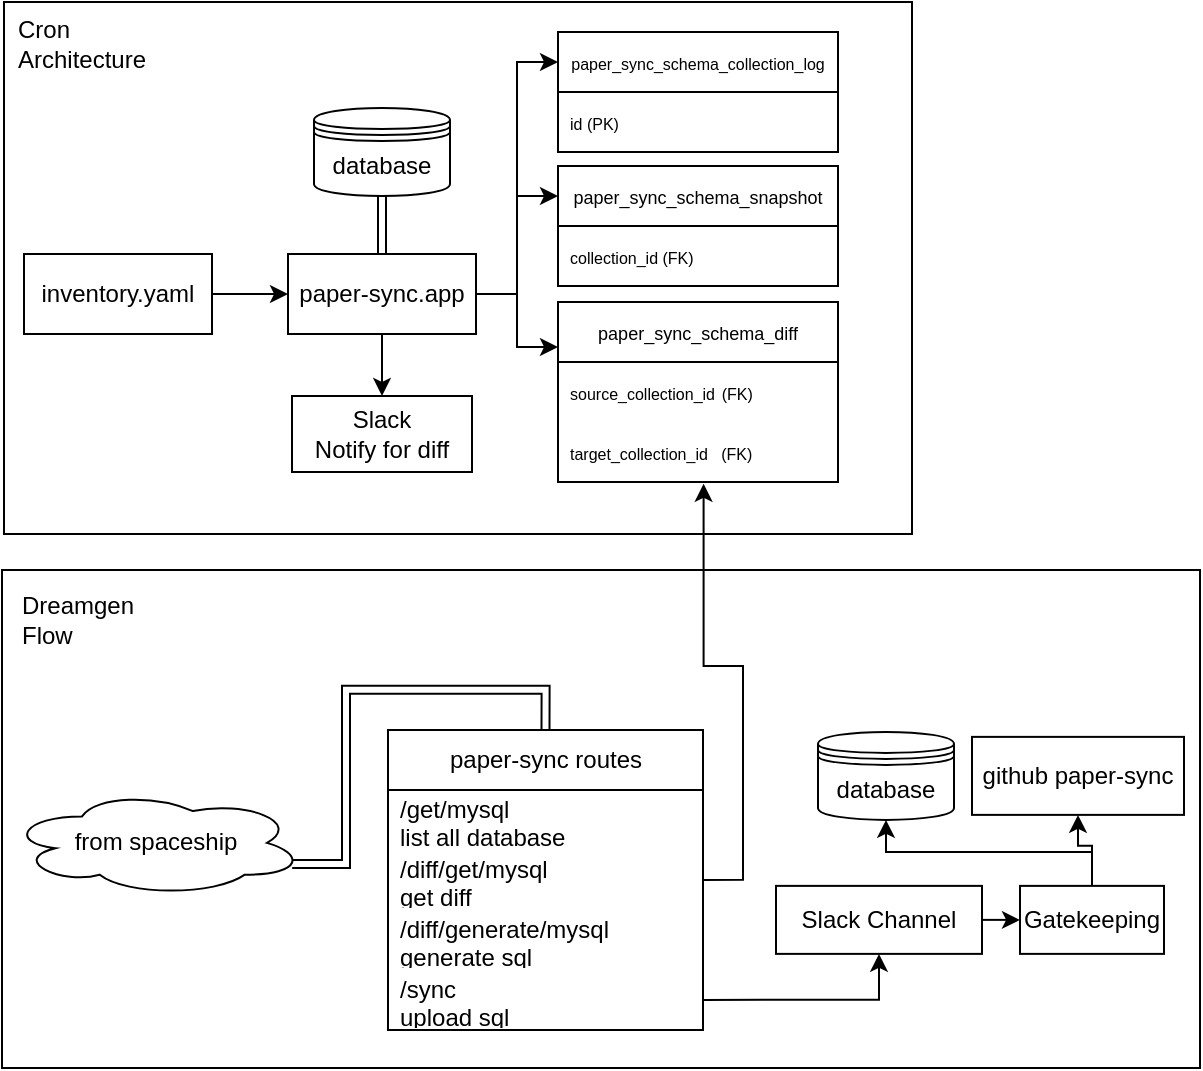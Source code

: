 <mxfile version="28.2.3">
  <diagram name="Page-1" id="0FveS2tX93X4ZdKStLT3">
    <mxGraphModel dx="901" dy="536" grid="0" gridSize="10" guides="1" tooltips="1" connect="1" arrows="1" fold="1" page="1" pageScale="1" pageWidth="1169" pageHeight="827" math="0" shadow="0">
      <root>
        <mxCell id="0" />
        <mxCell id="1" parent="0" />
        <mxCell id="ZmzHimU4FkvrAkHHGpjB-24" value="" style="rounded=0;whiteSpace=wrap;html=1;" parent="1" vertex="1">
          <mxGeometry x="181" y="194" width="454" height="266" as="geometry" />
        </mxCell>
        <mxCell id="ZmzHimU4FkvrAkHHGpjB-4" style="edgeStyle=orthogonalEdgeStyle;rounded=0;orthogonalLoop=1;jettySize=auto;html=1;exitX=1;exitY=0.5;exitDx=0;exitDy=0;entryX=0;entryY=0.5;entryDx=0;entryDy=0;" parent="1" source="ZmzHimU4FkvrAkHHGpjB-2" target="ZmzHimU4FkvrAkHHGpjB-3" edge="1">
          <mxGeometry relative="1" as="geometry" />
        </mxCell>
        <mxCell id="ZmzHimU4FkvrAkHHGpjB-2" value="inventory.yaml" style="rounded=0;whiteSpace=wrap;html=1;" parent="1" vertex="1">
          <mxGeometry x="191" y="320" width="94" height="40" as="geometry" />
        </mxCell>
        <mxCell id="rLja4aOVXikeudo826eQ-23" style="edgeStyle=orthogonalEdgeStyle;rounded=0;orthogonalLoop=1;jettySize=auto;html=1;exitX=0.5;exitY=1;exitDx=0;exitDy=0;entryX=0.5;entryY=0;entryDx=0;entryDy=0;" edge="1" parent="1" source="ZmzHimU4FkvrAkHHGpjB-3" target="rLja4aOVXikeudo826eQ-22">
          <mxGeometry relative="1" as="geometry" />
        </mxCell>
        <mxCell id="rLja4aOVXikeudo826eQ-27" style="edgeStyle=orthogonalEdgeStyle;rounded=0;orthogonalLoop=1;jettySize=auto;html=1;exitX=1;exitY=0.5;exitDx=0;exitDy=0;entryX=0;entryY=0.25;entryDx=0;entryDy=0;" edge="1" parent="1" source="ZmzHimU4FkvrAkHHGpjB-3" target="ZmzHimU4FkvrAkHHGpjB-7">
          <mxGeometry relative="1" as="geometry" />
        </mxCell>
        <mxCell id="rLja4aOVXikeudo826eQ-28" style="edgeStyle=orthogonalEdgeStyle;rounded=0;orthogonalLoop=1;jettySize=auto;html=1;exitX=1;exitY=0.5;exitDx=0;exitDy=0;entryX=0;entryY=0.25;entryDx=0;entryDy=0;" edge="1" parent="1" source="ZmzHimU4FkvrAkHHGpjB-3" target="ZmzHimU4FkvrAkHHGpjB-11">
          <mxGeometry relative="1" as="geometry" />
        </mxCell>
        <mxCell id="rLja4aOVXikeudo826eQ-29" style="edgeStyle=orthogonalEdgeStyle;rounded=0;orthogonalLoop=1;jettySize=auto;html=1;exitX=1;exitY=0.5;exitDx=0;exitDy=0;entryX=0;entryY=0.25;entryDx=0;entryDy=0;" edge="1" parent="1" source="ZmzHimU4FkvrAkHHGpjB-3" target="rLja4aOVXikeudo826eQ-24">
          <mxGeometry relative="1" as="geometry" />
        </mxCell>
        <mxCell id="ZmzHimU4FkvrAkHHGpjB-3" value="paper-sync.app" style="rounded=0;whiteSpace=wrap;html=1;" parent="1" vertex="1">
          <mxGeometry x="323" y="320" width="94" height="40" as="geometry" />
        </mxCell>
        <mxCell id="ZmzHimU4FkvrAkHHGpjB-6" style="edgeStyle=orthogonalEdgeStyle;rounded=0;orthogonalLoop=1;jettySize=auto;html=1;exitX=0.5;exitY=1;exitDx=0;exitDy=0;entryX=0.5;entryY=0;entryDx=0;entryDy=0;shape=link;" parent="1" source="ZmzHimU4FkvrAkHHGpjB-5" target="ZmzHimU4FkvrAkHHGpjB-3" edge="1">
          <mxGeometry relative="1" as="geometry" />
        </mxCell>
        <mxCell id="ZmzHimU4FkvrAkHHGpjB-5" value="database" style="shape=datastore;whiteSpace=wrap;html=1;" parent="1" vertex="1">
          <mxGeometry x="336" y="247" width="68" height="44" as="geometry" />
        </mxCell>
        <mxCell id="ZmzHimU4FkvrAkHHGpjB-7" value="&lt;span&gt;&lt;/span&gt;&lt;span&gt;&lt;/span&gt;&lt;span style=&quot;white-space-collapse: preserve;&quot;&gt;&lt;font style=&quot;font-size: 8px;&quot;&gt;paper_sync_schema_collection_log&lt;/font&gt;&lt;/span&gt;" style="swimlane;fontStyle=0;childLayout=stackLayout;horizontal=1;startSize=30;horizontalStack=0;resizeParent=1;resizeParentMax=0;resizeLast=0;collapsible=1;marginBottom=0;whiteSpace=wrap;html=1;" parent="1" vertex="1">
          <mxGeometry x="458" y="209" width="140" height="60" as="geometry" />
        </mxCell>
        <mxCell id="ZmzHimU4FkvrAkHHGpjB-8" value="&lt;span&gt;&lt;/span&gt;&lt;span&gt;&lt;/span&gt;&lt;span style=&quot;white-space-collapse: preserve;&quot;&gt;&lt;font style=&quot;font-size: 8px;&quot;&gt;id (PK)&lt;/font&gt;&lt;/span&gt;" style="text;strokeColor=none;fillColor=none;align=left;verticalAlign=middle;spacingLeft=4;spacingRight=4;overflow=hidden;points=[[0,0.5],[1,0.5]];portConstraint=eastwest;rotatable=0;whiteSpace=wrap;html=1;" parent="ZmzHimU4FkvrAkHHGpjB-7" vertex="1">
          <mxGeometry y="30" width="140" height="30" as="geometry" />
        </mxCell>
        <mxCell id="ZmzHimU4FkvrAkHHGpjB-11" value="&lt;span&gt;&lt;/span&gt;&lt;span&gt;&lt;/span&gt;&lt;span&gt;&lt;/span&gt;&lt;span style=&quot;white-space-collapse: preserve;&quot;&gt;&lt;font style=&quot;font-size: 9px;&quot;&gt;paper_sync_schema_snapshot&lt;/font&gt;&lt;/span&gt;" style="swimlane;fontStyle=0;childLayout=stackLayout;horizontal=1;startSize=30;horizontalStack=0;resizeParent=1;resizeParentMax=0;resizeLast=0;collapsible=1;marginBottom=0;whiteSpace=wrap;html=1;" parent="1" vertex="1">
          <mxGeometry x="458" y="276" width="140" height="60" as="geometry" />
        </mxCell>
        <mxCell id="ZmzHimU4FkvrAkHHGpjB-12" value="&lt;span&gt;&lt;/span&gt;&lt;span&gt;&lt;/span&gt;&lt;span&gt;&lt;/span&gt;&lt;span style=&quot;white-space-collapse: preserve;&quot;&gt;&lt;font style=&quot;font-size: 8px;&quot;&gt;collection_id (FK)&lt;/font&gt;&lt;/span&gt;" style="text;strokeColor=none;fillColor=none;align=left;verticalAlign=middle;spacingLeft=4;spacingRight=4;overflow=hidden;points=[[0,0.5],[1,0.5]];portConstraint=eastwest;rotatable=0;whiteSpace=wrap;html=1;" parent="ZmzHimU4FkvrAkHHGpjB-11" vertex="1">
          <mxGeometry y="30" width="140" height="30" as="geometry" />
        </mxCell>
        <mxCell id="ZmzHimU4FkvrAkHHGpjB-26" value="Cron Architecture" style="text;html=1;align=left;verticalAlign=middle;whiteSpace=wrap;rounded=0;" parent="1" vertex="1">
          <mxGeometry x="186" y="200" width="60" height="30" as="geometry" />
        </mxCell>
        <mxCell id="rLja4aOVXikeudo826eQ-20" value="" style="group" vertex="1" connectable="0" parent="1">
          <mxGeometry x="180" y="478" width="599" height="249" as="geometry" />
        </mxCell>
        <mxCell id="rLja4aOVXikeudo826eQ-19" value="" style="rounded=0;whiteSpace=wrap;html=1;" vertex="1" parent="rLja4aOVXikeudo826eQ-20">
          <mxGeometry width="599" height="249" as="geometry" />
        </mxCell>
        <mxCell id="rLja4aOVXikeudo826eQ-8" style="edgeStyle=orthogonalEdgeStyle;rounded=0;orthogonalLoop=1;jettySize=auto;html=1;exitX=0.96;exitY=0.7;exitDx=0;exitDy=0;exitPerimeter=0;entryX=0.5;entryY=0;entryDx=0;entryDy=0;shape=link;" edge="1" parent="rLja4aOVXikeudo826eQ-20" source="rLja4aOVXikeudo826eQ-1" target="rLja4aOVXikeudo826eQ-4">
          <mxGeometry relative="1" as="geometry" />
        </mxCell>
        <mxCell id="rLja4aOVXikeudo826eQ-1" value="from spaceship" style="ellipse;shape=cloud;whiteSpace=wrap;html=1;" vertex="1" parent="rLja4aOVXikeudo826eQ-20">
          <mxGeometry x="3" y="109.94" width="148" height="53" as="geometry" />
        </mxCell>
        <mxCell id="rLja4aOVXikeudo826eQ-4" value="paper-sync routes" style="swimlane;fontStyle=0;childLayout=stackLayout;horizontal=1;startSize=30;horizontalStack=0;resizeParent=1;resizeParentMax=0;resizeLast=0;collapsible=1;marginBottom=0;whiteSpace=wrap;html=1;" vertex="1" parent="rLja4aOVXikeudo826eQ-20">
          <mxGeometry x="193" y="79.94" width="157.5" height="150" as="geometry" />
        </mxCell>
        <mxCell id="rLja4aOVXikeudo826eQ-5" value="/get/mysql&lt;div&gt;list all database&lt;/div&gt;" style="text;strokeColor=none;fillColor=none;align=left;verticalAlign=middle;spacingLeft=4;spacingRight=4;overflow=hidden;points=[[0,0.5],[1,0.5]];portConstraint=eastwest;rotatable=0;whiteSpace=wrap;html=1;" vertex="1" parent="rLja4aOVXikeudo826eQ-4">
          <mxGeometry y="30" width="157.5" height="30" as="geometry" />
        </mxCell>
        <mxCell id="rLja4aOVXikeudo826eQ-6" value="/diff/get/mysql&lt;div&gt;get diff&lt;/div&gt;" style="text;strokeColor=none;fillColor=none;align=left;verticalAlign=middle;spacingLeft=4;spacingRight=4;overflow=hidden;points=[[0,0.5],[1,0.5]];portConstraint=eastwest;rotatable=0;whiteSpace=wrap;html=1;" vertex="1" parent="rLja4aOVXikeudo826eQ-4">
          <mxGeometry y="60" width="157.5" height="30" as="geometry" />
        </mxCell>
        <mxCell id="rLja4aOVXikeudo826eQ-7" value="/diff/generate/mysql&lt;div&gt;generate sql&lt;/div&gt;" style="text;strokeColor=none;fillColor=none;align=left;verticalAlign=middle;spacingLeft=4;spacingRight=4;overflow=hidden;points=[[0,0.5],[1,0.5]];portConstraint=eastwest;rotatable=0;whiteSpace=wrap;html=1;" vertex="1" parent="rLja4aOVXikeudo826eQ-4">
          <mxGeometry y="90" width="157.5" height="30" as="geometry" />
        </mxCell>
        <mxCell id="rLja4aOVXikeudo826eQ-9" value="/sync&lt;div&gt;upload sql&lt;/div&gt;" style="text;strokeColor=none;fillColor=none;align=left;verticalAlign=middle;spacingLeft=4;spacingRight=4;overflow=hidden;points=[[0,0.5],[1,0.5]];portConstraint=eastwest;rotatable=0;whiteSpace=wrap;html=1;" vertex="1" parent="rLja4aOVXikeudo826eQ-4">
          <mxGeometry y="120" width="157.5" height="30" as="geometry" />
        </mxCell>
        <mxCell id="rLja4aOVXikeudo826eQ-15" style="edgeStyle=orthogonalEdgeStyle;rounded=0;orthogonalLoop=1;jettySize=auto;html=1;exitX=1;exitY=0.5;exitDx=0;exitDy=0;entryX=0;entryY=0.5;entryDx=0;entryDy=0;" edge="1" parent="rLja4aOVXikeudo826eQ-20" source="rLja4aOVXikeudo826eQ-10" target="rLja4aOVXikeudo826eQ-14">
          <mxGeometry relative="1" as="geometry" />
        </mxCell>
        <mxCell id="rLja4aOVXikeudo826eQ-10" value="Slack Channel" style="rounded=0;whiteSpace=wrap;html=1;" vertex="1" parent="rLja4aOVXikeudo826eQ-20">
          <mxGeometry x="387" y="157.94" width="103" height="34" as="geometry" />
        </mxCell>
        <mxCell id="rLja4aOVXikeudo826eQ-11" style="edgeStyle=orthogonalEdgeStyle;rounded=0;orthogonalLoop=1;jettySize=auto;html=1;exitX=1;exitY=0.5;exitDx=0;exitDy=0;entryX=0.5;entryY=1;entryDx=0;entryDy=0;" edge="1" parent="rLja4aOVXikeudo826eQ-20" source="rLja4aOVXikeudo826eQ-9" target="rLja4aOVXikeudo826eQ-10">
          <mxGeometry relative="1" as="geometry" />
        </mxCell>
        <mxCell id="rLja4aOVXikeudo826eQ-12" value="database" style="shape=datastore;whiteSpace=wrap;html=1;" vertex="1" parent="rLja4aOVXikeudo826eQ-20">
          <mxGeometry x="408" y="80.94" width="68" height="44" as="geometry" />
        </mxCell>
        <mxCell id="rLja4aOVXikeudo826eQ-13" value="github paper-sync" style="rounded=0;whiteSpace=wrap;html=1;" vertex="1" parent="rLja4aOVXikeudo826eQ-20">
          <mxGeometry x="485" y="83.44" width="106" height="39" as="geometry" />
        </mxCell>
        <mxCell id="rLja4aOVXikeudo826eQ-16" style="edgeStyle=orthogonalEdgeStyle;rounded=0;orthogonalLoop=1;jettySize=auto;html=1;exitX=0.5;exitY=0;exitDx=0;exitDy=0;" edge="1" parent="rLja4aOVXikeudo826eQ-20" source="rLja4aOVXikeudo826eQ-14" target="rLja4aOVXikeudo826eQ-13">
          <mxGeometry relative="1" as="geometry" />
        </mxCell>
        <mxCell id="rLja4aOVXikeudo826eQ-18" style="edgeStyle=orthogonalEdgeStyle;rounded=0;orthogonalLoop=1;jettySize=auto;html=1;exitX=0.5;exitY=0;exitDx=0;exitDy=0;entryX=0.5;entryY=1;entryDx=0;entryDy=0;" edge="1" parent="rLja4aOVXikeudo826eQ-20" source="rLja4aOVXikeudo826eQ-14" target="rLja4aOVXikeudo826eQ-12">
          <mxGeometry relative="1" as="geometry">
            <Array as="points">
              <mxPoint x="527.5" y="140.94" />
              <mxPoint x="424.5" y="140.94" />
            </Array>
          </mxGeometry>
        </mxCell>
        <mxCell id="rLja4aOVXikeudo826eQ-14" value="Gatekeeping" style="rounded=0;whiteSpace=wrap;html=1;" vertex="1" parent="rLja4aOVXikeudo826eQ-20">
          <mxGeometry x="509" y="157.94" width="72" height="34" as="geometry" />
        </mxCell>
        <mxCell id="rLja4aOVXikeudo826eQ-21" value="Dreamgen Flow" style="text;html=1;align=left;verticalAlign=middle;whiteSpace=wrap;rounded=0;" vertex="1" parent="rLja4aOVXikeudo826eQ-20">
          <mxGeometry x="8" y="10" width="60" height="30" as="geometry" />
        </mxCell>
        <mxCell id="rLja4aOVXikeudo826eQ-22" value="Slack&lt;div&gt;Notify for diff&lt;/div&gt;" style="rounded=0;whiteSpace=wrap;html=1;" vertex="1" parent="1">
          <mxGeometry x="325" y="391" width="90" height="38" as="geometry" />
        </mxCell>
        <mxCell id="rLja4aOVXikeudo826eQ-24" value="&lt;span&gt;&lt;/span&gt;&lt;span&gt;&lt;/span&gt;&lt;span&gt;&lt;/span&gt;&lt;span style=&quot;white-space-collapse: preserve;&quot;&gt;&lt;font style=&quot;font-size: 9px;&quot;&gt;paper_sync_schema_diff&lt;/font&gt;&lt;/span&gt;" style="swimlane;fontStyle=0;childLayout=stackLayout;horizontal=1;startSize=30;horizontalStack=0;resizeParent=1;resizeParentMax=0;resizeLast=0;collapsible=1;marginBottom=0;whiteSpace=wrap;html=1;" vertex="1" parent="1">
          <mxGeometry x="458" y="344" width="140" height="90" as="geometry" />
        </mxCell>
        <mxCell id="rLja4aOVXikeudo826eQ-25" value="&lt;span&gt;&lt;/span&gt;&lt;span style=&quot;font-size: 8px; white-space-collapse: preserve;&quot;&gt;source_collection_id&lt;/span&gt;&amp;nbsp;&lt;font style=&quot;font-size: 8px;&quot;&gt;(FK)&lt;/font&gt;" style="text;strokeColor=none;fillColor=none;align=left;verticalAlign=middle;spacingLeft=4;spacingRight=4;overflow=hidden;points=[[0,0.5],[1,0.5]];portConstraint=eastwest;rotatable=0;whiteSpace=wrap;html=1;" vertex="1" parent="rLja4aOVXikeudo826eQ-24">
          <mxGeometry y="30" width="140" height="30" as="geometry" />
        </mxCell>
        <mxCell id="rLja4aOVXikeudo826eQ-26" value="&lt;span&gt;&lt;/span&gt;&lt;span style=&quot;font-size: 8px; white-space-collapse: preserve;&quot;&gt;target_collection_id&lt;/span&gt;&amp;nbsp; &lt;font style=&quot;font-size: 8px;&quot;&gt;(FK)&lt;/font&gt;" style="text;strokeColor=none;fillColor=none;align=left;verticalAlign=middle;spacingLeft=4;spacingRight=4;overflow=hidden;points=[[0,0.5],[1,0.5]];portConstraint=eastwest;rotatable=0;whiteSpace=wrap;html=1;" vertex="1" parent="rLja4aOVXikeudo826eQ-24">
          <mxGeometry y="60" width="140" height="30" as="geometry" />
        </mxCell>
        <mxCell id="rLja4aOVXikeudo826eQ-34" style="edgeStyle=orthogonalEdgeStyle;rounded=0;orthogonalLoop=1;jettySize=auto;html=1;exitX=1;exitY=0.5;exitDx=0;exitDy=0;entryX=0.52;entryY=1.03;entryDx=0;entryDy=0;entryPerimeter=0;" edge="1" parent="1" source="rLja4aOVXikeudo826eQ-6" target="rLja4aOVXikeudo826eQ-26">
          <mxGeometry relative="1" as="geometry" />
        </mxCell>
      </root>
    </mxGraphModel>
  </diagram>
</mxfile>
